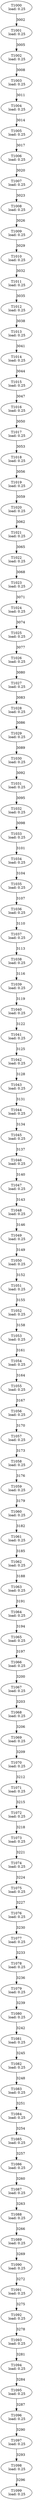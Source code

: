 digraph taskgraph {
	T1000 [label= "T1000\n load: 0.25"];
	T1001 [label= "T1001\n load: 0.25"];
	T1000 -> T1001[label=3002];
	T1002 [label= "T1002\n load: 0.25"];
	T1001 -> T1002[label=3005];
	T1003 [label= "T1003\n load: 0.25"];
	T1002 -> T1003[label=3008];
	T1004 [label= "T1004\n load: 0.25"];
	T1003 -> T1004[label=3011];
	T1005 [label= "T1005\n load: 0.25"];
	T1004 -> T1005[label=3014];
	T1006 [label= "T1006\n load: 0.25"];
	T1005 -> T1006[label=3017];
	T1007 [label= "T1007\n load: 0.25"];
	T1006 -> T1007[label=3020];
	T1008 [label= "T1008\n load: 0.25"];
	T1007 -> T1008[label=3023];
	T1009 [label= "T1009\n load: 0.25"];
	T1008 -> T1009[label=3026];
	T1010 [label= "T1010\n load: 0.25"];
	T1009 -> T1010[label=3029];
	T1011 [label= "T1011\n load: 0.25"];
	T1010 -> T1011[label=3032];
	T1012 [label= "T1012\n load: 0.25"];
	T1011 -> T1012[label=3035];
	T1013 [label= "T1013\n load: 0.25"];
	T1012 -> T1013[label=3038];
	T1014 [label= "T1014\n load: 0.25"];
	T1013 -> T1014[label=3041];
	T1015 [label= "T1015\n load: 0.25"];
	T1014 -> T1015[label=3044];
	T1016 [label= "T1016\n load: 0.25"];
	T1015 -> T1016[label=3047];
	T1017 [label= "T1017\n load: 0.25"];
	T1016 -> T1017[label=3050];
	T1018 [label= "T1018\n load: 0.25"];
	T1017 -> T1018[label=3053];
	T1019 [label= "T1019\n load: 0.25"];
	T1018 -> T1019[label=3056];
	T1020 [label= "T1020\n load: 0.25"];
	T1019 -> T1020[label=3059];
	T1021 [label= "T1021\n load: 0.25"];
	T1020 -> T1021[label=3062];
	T1022 [label= "T1022\n load: 0.25"];
	T1021 -> T1022[label=3065];
	T1023 [label= "T1023\n load: 0.25"];
	T1022 -> T1023[label=3068];
	T1024 [label= "T1024\n load: 0.25"];
	T1023 -> T1024[label=3071];
	T1025 [label= "T1025\n load: 0.25"];
	T1024 -> T1025[label=3074];
	T1026 [label= "T1026\n load: 0.25"];
	T1025 -> T1026[label=3077];
	T1027 [label= "T1027\n load: 0.25"];
	T1026 -> T1027[label=3080];
	T1028 [label= "T1028\n load: 0.25"];
	T1027 -> T1028[label=3083];
	T1029 [label= "T1029\n load: 0.25"];
	T1028 -> T1029[label=3086];
	T1030 [label= "T1030\n load: 0.25"];
	T1029 -> T1030[label=3089];
	T1031 [label= "T1031\n load: 0.25"];
	T1030 -> T1031[label=3092];
	T1032 [label= "T1032\n load: 0.25"];
	T1031 -> T1032[label=3095];
	T1033 [label= "T1033\n load: 0.25"];
	T1032 -> T1033[label=3098];
	T1034 [label= "T1034\n load: 0.25"];
	T1033 -> T1034[label=3101];
	T1035 [label= "T1035\n load: 0.25"];
	T1034 -> T1035[label=3104];
	T1036 [label= "T1036\n load: 0.25"];
	T1035 -> T1036[label=3107];
	T1037 [label= "T1037\n load: 0.25"];
	T1036 -> T1037[label=3110];
	T1038 [label= "T1038\n load: 0.25"];
	T1037 -> T1038[label=3113];
	T1039 [label= "T1039\n load: 0.25"];
	T1038 -> T1039[label=3116];
	T1040 [label= "T1040\n load: 0.25"];
	T1039 -> T1040[label=3119];
	T1041 [label= "T1041\n load: 0.25"];
	T1040 -> T1041[label=3122];
	T1042 [label= "T1042\n load: 0.25"];
	T1041 -> T1042[label=3125];
	T1043 [label= "T1043\n load: 0.25"];
	T1042 -> T1043[label=3128];
	T1044 [label= "T1044\n load: 0.25"];
	T1043 -> T1044[label=3131];
	T1045 [label= "T1045\n load: 0.25"];
	T1044 -> T1045[label=3134];
	T1046 [label= "T1046\n load: 0.25"];
	T1045 -> T1046[label=3137];
	T1047 [label= "T1047\n load: 0.25"];
	T1046 -> T1047[label=3140];
	T1048 [label= "T1048\n load: 0.25"];
	T1047 -> T1048[label=3143];
	T1049 [label= "T1049\n load: 0.25"];
	T1048 -> T1049[label=3146];
	T1050 [label= "T1050\n load: 0.25"];
	T1049 -> T1050[label=3149];
	T1051 [label= "T1051\n load: 0.25"];
	T1050 -> T1051[label=3152];
	T1052 [label= "T1052\n load: 0.25"];
	T1051 -> T1052[label=3155];
	T1053 [label= "T1053\n load: 0.25"];
	T1052 -> T1053[label=3158];
	T1054 [label= "T1054\n load: 0.25"];
	T1053 -> T1054[label=3161];
	T1055 [label= "T1055\n load: 0.25"];
	T1054 -> T1055[label=3164];
	T1056 [label= "T1056\n load: 0.25"];
	T1055 -> T1056[label=3167];
	T1057 [label= "T1057\n load: 0.25"];
	T1056 -> T1057[label=3170];
	T1058 [label= "T1058\n load: 0.25"];
	T1057 -> T1058[label=3173];
	T1059 [label= "T1059\n load: 0.25"];
	T1058 -> T1059[label=3176];
	T1060 [label= "T1060\n load: 0.25"];
	T1059 -> T1060[label=3179];
	T1061 [label= "T1061\n load: 0.25"];
	T1060 -> T1061[label=3182];
	T1062 [label= "T1062\n load: 0.25"];
	T1061 -> T1062[label=3185];
	T1063 [label= "T1063\n load: 0.25"];
	T1062 -> T1063[label=3188];
	T1064 [label= "T1064\n load: 0.25"];
	T1063 -> T1064[label=3191];
	T1065 [label= "T1065\n load: 0.25"];
	T1064 -> T1065[label=3194];
	T1066 [label= "T1066\n load: 0.25"];
	T1065 -> T1066[label=3197];
	T1067 [label= "T1067\n load: 0.25"];
	T1066 -> T1067[label=3200];
	T1068 [label= "T1068\n load: 0.25"];
	T1067 -> T1068[label=3203];
	T1069 [label= "T1069\n load: 0.25"];
	T1068 -> T1069[label=3206];
	T1070 [label= "T1070\n load: 0.25"];
	T1069 -> T1070[label=3209];
	T1071 [label= "T1071\n load: 0.25"];
	T1070 -> T1071[label=3212];
	T1072 [label= "T1072\n load: 0.25"];
	T1071 -> T1072[label=3215];
	T1073 [label= "T1073\n load: 0.25"];
	T1072 -> T1073[label=3218];
	T1074 [label= "T1074\n load: 0.25"];
	T1073 -> T1074[label=3221];
	T1075 [label= "T1075\n load: 0.25"];
	T1074 -> T1075[label=3224];
	T1076 [label= "T1076\n load: 0.25"];
	T1075 -> T1076[label=3227];
	T1077 [label= "T1077\n load: 0.25"];
	T1076 -> T1077[label=3230];
	T1078 [label= "T1078\n load: 0.25"];
	T1077 -> T1078[label=3233];
	T1079 [label= "T1079\n load: 0.25"];
	T1078 -> T1079[label=3236];
	T1080 [label= "T1080\n load: 0.25"];
	T1079 -> T1080[label=3239];
	T1081 [label= "T1081\n load: 0.25"];
	T1080 -> T1081[label=3242];
	T1082 [label= "T1082\n load: 0.25"];
	T1081 -> T1082[label=3245];
	T1083 [label= "T1083\n load: 0.25"];
	T1082 -> T1083[label=3248];
	T1084 [label= "T1084\n load: 0.25"];
	T1083 -> T1084[label=3251];
	T1085 [label= "T1085\n load: 0.25"];
	T1084 -> T1085[label=3254];
	T1086 [label= "T1086\n load: 0.25"];
	T1085 -> T1086[label=3257];
	T1087 [label= "T1087\n load: 0.25"];
	T1086 -> T1087[label=3260];
	T1088 [label= "T1088\n load: 0.25"];
	T1087 -> T1088[label=3263];
	T1089 [label= "T1089\n load: 0.25"];
	T1088 -> T1089[label=3266];
	T1090 [label= "T1090\n load: 0.25"];
	T1089 -> T1090[label=3269];
	T1091 [label= "T1091\n load: 0.25"];
	T1090 -> T1091[label=3272];
	T1092 [label= "T1092\n load: 0.25"];
	T1091 -> T1092[label=3275];
	T1093 [label= "T1093\n load: 0.25"];
	T1092 -> T1093[label=3278];
	T1094 [label= "T1094\n load: 0.25"];
	T1093 -> T1094[label=3281];
	T1095 [label= "T1095\n load: 0.25"];
	T1094 -> T1095[label=3284];
	T1096 [label= "T1096\n load: 0.25"];
	T1095 -> T1096[label=3287];
	T1097 [label= "T1097\n load: 0.25"];
	T1096 -> T1097[label=3290];
	T1098 [label= "T1098\n load: 0.25"];
	T1097 -> T1098[label=3293];
	T1099 [label= "T1099\n load: 0.25"];
	T1098 -> T1099[label=3296];
}
